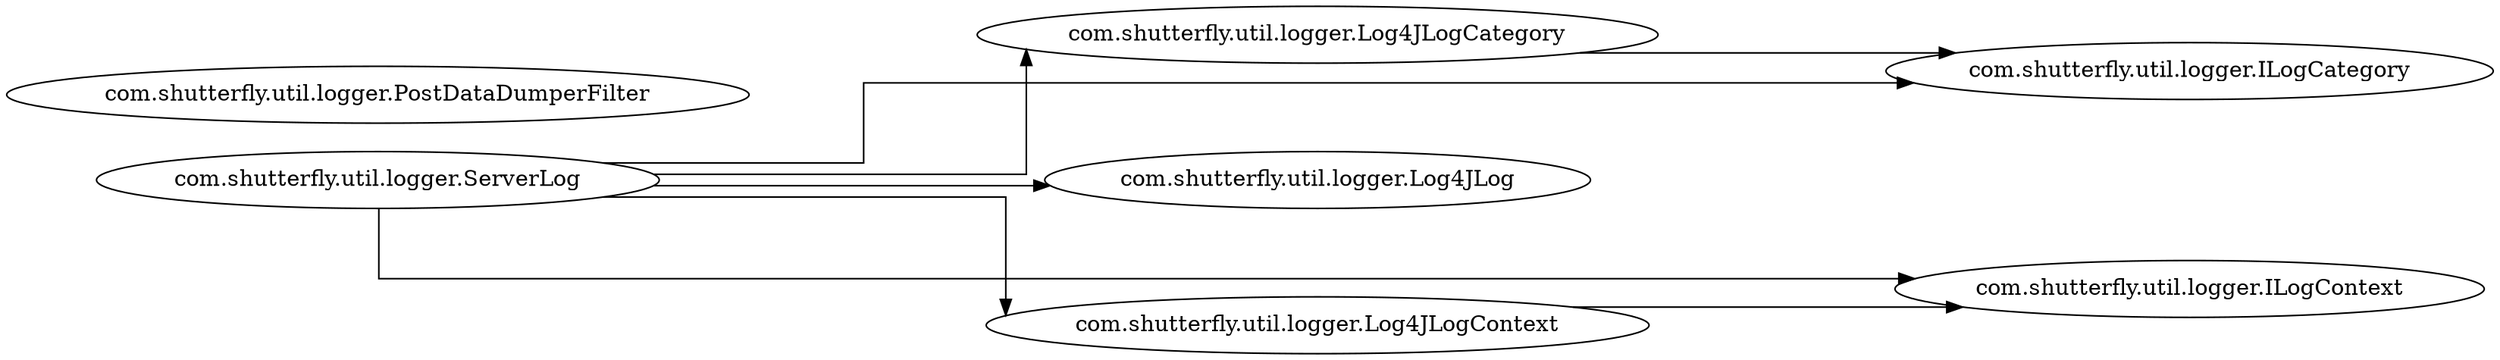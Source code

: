 digraph dependencyGraph {
 concentrate=true;
 rankdir="LR"; 
ranksep="2.0";
"com.shutterfly.util.logger.ILogCategory"; 
"com.shutterfly.util.logger.ILogContext"; 
"com.shutterfly.util.logger.Log4JLog"; 
"com.shutterfly.util.logger.Log4JLogCategory"; 
"com.shutterfly.util.logger.Log4JLogCategory"->"com.shutterfly.util.logger.ILogCategory";
"com.shutterfly.util.logger.Log4JLogContext"; 
"com.shutterfly.util.logger.Log4JLogContext"->"com.shutterfly.util.logger.ILogContext";
"com.shutterfly.util.logger.PostDataDumperFilter"; 
"com.shutterfly.util.logger.ServerLog"; 
"com.shutterfly.util.logger.ServerLog"->"com.shutterfly.util.logger.ILogCategory";
"com.shutterfly.util.logger.ServerLog"->"com.shutterfly.util.logger.ILogContext";
"com.shutterfly.util.logger.ServerLog"->"com.shutterfly.util.logger.Log4JLog";
"com.shutterfly.util.logger.ServerLog"->"com.shutterfly.util.logger.Log4JLogCategory";
"com.shutterfly.util.logger.ServerLog"->"com.shutterfly.util.logger.Log4JLogContext";
splines="ortho";
}
